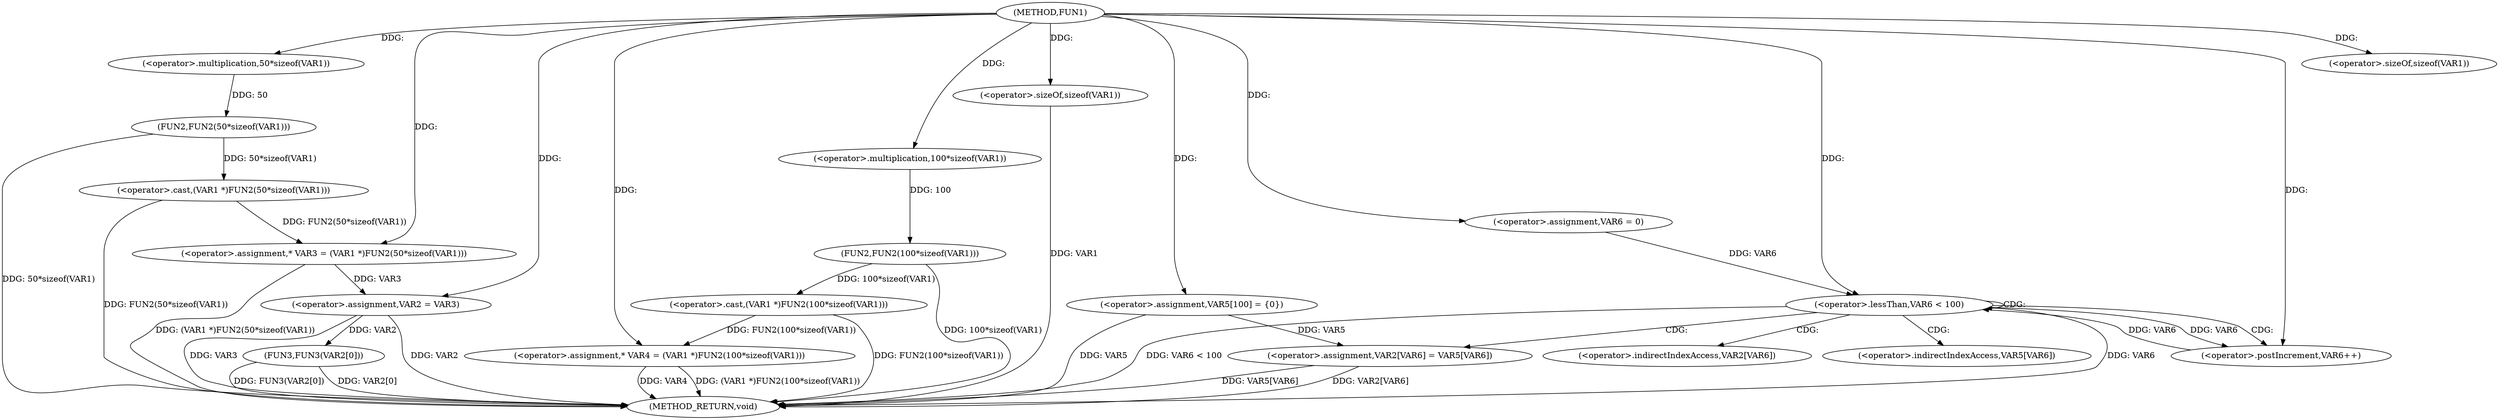 digraph FUN1 {  
"1000100" [label = "(METHOD,FUN1)" ]
"1000153" [label = "(METHOD_RETURN,void)" ]
"1000104" [label = "(<operator>.assignment,* VAR3 = (VAR1 *)FUN2(50*sizeof(VAR1)))" ]
"1000106" [label = "(<operator>.cast,(VAR1 *)FUN2(50*sizeof(VAR1)))" ]
"1000108" [label = "(FUN2,FUN2(50*sizeof(VAR1)))" ]
"1000109" [label = "(<operator>.multiplication,50*sizeof(VAR1))" ]
"1000111" [label = "(<operator>.sizeOf,sizeof(VAR1))" ]
"1000114" [label = "(<operator>.assignment,* VAR4 = (VAR1 *)FUN2(100*sizeof(VAR1)))" ]
"1000116" [label = "(<operator>.cast,(VAR1 *)FUN2(100*sizeof(VAR1)))" ]
"1000118" [label = "(FUN2,FUN2(100*sizeof(VAR1)))" ]
"1000119" [label = "(<operator>.multiplication,100*sizeof(VAR1))" ]
"1000121" [label = "(<operator>.sizeOf,sizeof(VAR1))" ]
"1000123" [label = "(<operator>.assignment,VAR2 = VAR3)" ]
"1000128" [label = "(<operator>.assignment,VAR5[100] = {0})" ]
"1000133" [label = "(<operator>.assignment,VAR6 = 0)" ]
"1000136" [label = "(<operator>.lessThan,VAR6 < 100)" ]
"1000139" [label = "(<operator>.postIncrement,VAR6++)" ]
"1000142" [label = "(<operator>.assignment,VAR2[VAR6] = VAR5[VAR6])" ]
"1000149" [label = "(FUN3,FUN3(VAR2[0]))" ]
"1000143" [label = "(<operator>.indirectIndexAccess,VAR2[VAR6])" ]
"1000146" [label = "(<operator>.indirectIndexAccess,VAR5[VAR6])" ]
  "1000123" -> "1000153"  [ label = "DDG: VAR3"] 
  "1000106" -> "1000153"  [ label = "DDG: FUN2(50*sizeof(VAR1))"] 
  "1000128" -> "1000153"  [ label = "DDG: VAR5"] 
  "1000149" -> "1000153"  [ label = "DDG: FUN3(VAR2[0])"] 
  "1000116" -> "1000153"  [ label = "DDG: FUN2(100*sizeof(VAR1))"] 
  "1000149" -> "1000153"  [ label = "DDG: VAR2[0]"] 
  "1000118" -> "1000153"  [ label = "DDG: 100*sizeof(VAR1)"] 
  "1000142" -> "1000153"  [ label = "DDG: VAR5[VAR6]"] 
  "1000114" -> "1000153"  [ label = "DDG: (VAR1 *)FUN2(100*sizeof(VAR1))"] 
  "1000123" -> "1000153"  [ label = "DDG: VAR2"] 
  "1000114" -> "1000153"  [ label = "DDG: VAR4"] 
  "1000142" -> "1000153"  [ label = "DDG: VAR2[VAR6]"] 
  "1000136" -> "1000153"  [ label = "DDG: VAR6 < 100"] 
  "1000121" -> "1000153"  [ label = "DDG: VAR1"] 
  "1000136" -> "1000153"  [ label = "DDG: VAR6"] 
  "1000104" -> "1000153"  [ label = "DDG: (VAR1 *)FUN2(50*sizeof(VAR1))"] 
  "1000108" -> "1000153"  [ label = "DDG: 50*sizeof(VAR1)"] 
  "1000106" -> "1000104"  [ label = "DDG: FUN2(50*sizeof(VAR1))"] 
  "1000100" -> "1000104"  [ label = "DDG: "] 
  "1000108" -> "1000106"  [ label = "DDG: 50*sizeof(VAR1)"] 
  "1000109" -> "1000108"  [ label = "DDG: 50"] 
  "1000100" -> "1000109"  [ label = "DDG: "] 
  "1000100" -> "1000111"  [ label = "DDG: "] 
  "1000116" -> "1000114"  [ label = "DDG: FUN2(100*sizeof(VAR1))"] 
  "1000100" -> "1000114"  [ label = "DDG: "] 
  "1000118" -> "1000116"  [ label = "DDG: 100*sizeof(VAR1)"] 
  "1000119" -> "1000118"  [ label = "DDG: 100"] 
  "1000100" -> "1000119"  [ label = "DDG: "] 
  "1000100" -> "1000121"  [ label = "DDG: "] 
  "1000104" -> "1000123"  [ label = "DDG: VAR3"] 
  "1000100" -> "1000123"  [ label = "DDG: "] 
  "1000100" -> "1000128"  [ label = "DDG: "] 
  "1000100" -> "1000133"  [ label = "DDG: "] 
  "1000139" -> "1000136"  [ label = "DDG: VAR6"] 
  "1000133" -> "1000136"  [ label = "DDG: VAR6"] 
  "1000100" -> "1000136"  [ label = "DDG: "] 
  "1000136" -> "1000139"  [ label = "DDG: VAR6"] 
  "1000100" -> "1000139"  [ label = "DDG: "] 
  "1000128" -> "1000142"  [ label = "DDG: VAR5"] 
  "1000123" -> "1000149"  [ label = "DDG: VAR2"] 
  "1000136" -> "1000142"  [ label = "CDG: "] 
  "1000136" -> "1000139"  [ label = "CDG: "] 
  "1000136" -> "1000146"  [ label = "CDG: "] 
  "1000136" -> "1000143"  [ label = "CDG: "] 
  "1000136" -> "1000136"  [ label = "CDG: "] 
}
